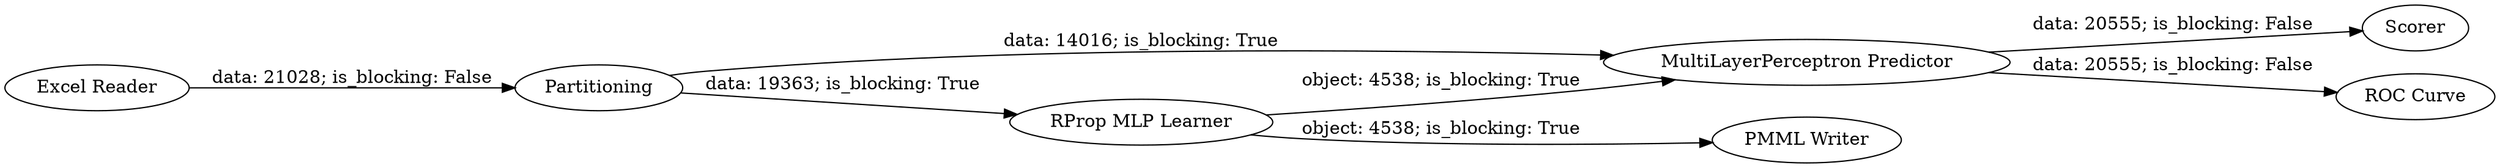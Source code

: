digraph {
	"-4607138423593727151_2" [label=Partitioning]
	"-4607138423593727151_4" [label="MultiLayerPerceptron Predictor"]
	"-4607138423593727151_1" [label="Excel Reader"]
	"-4607138423593727151_7" [label="PMML Writer"]
	"-4607138423593727151_3" [label="RProp MLP Learner"]
	"-4607138423593727151_5" [label=Scorer]
	"-4607138423593727151_6" [label="ROC Curve"]
	"-4607138423593727151_1" -> "-4607138423593727151_2" [label="data: 21028; is_blocking: False"]
	"-4607138423593727151_2" -> "-4607138423593727151_4" [label="data: 14016; is_blocking: True"]
	"-4607138423593727151_2" -> "-4607138423593727151_3" [label="data: 19363; is_blocking: True"]
	"-4607138423593727151_4" -> "-4607138423593727151_5" [label="data: 20555; is_blocking: False"]
	"-4607138423593727151_4" -> "-4607138423593727151_6" [label="data: 20555; is_blocking: False"]
	"-4607138423593727151_3" -> "-4607138423593727151_7" [label="object: 4538; is_blocking: True"]
	"-4607138423593727151_3" -> "-4607138423593727151_4" [label="object: 4538; is_blocking: True"]
	rankdir=LR
}

